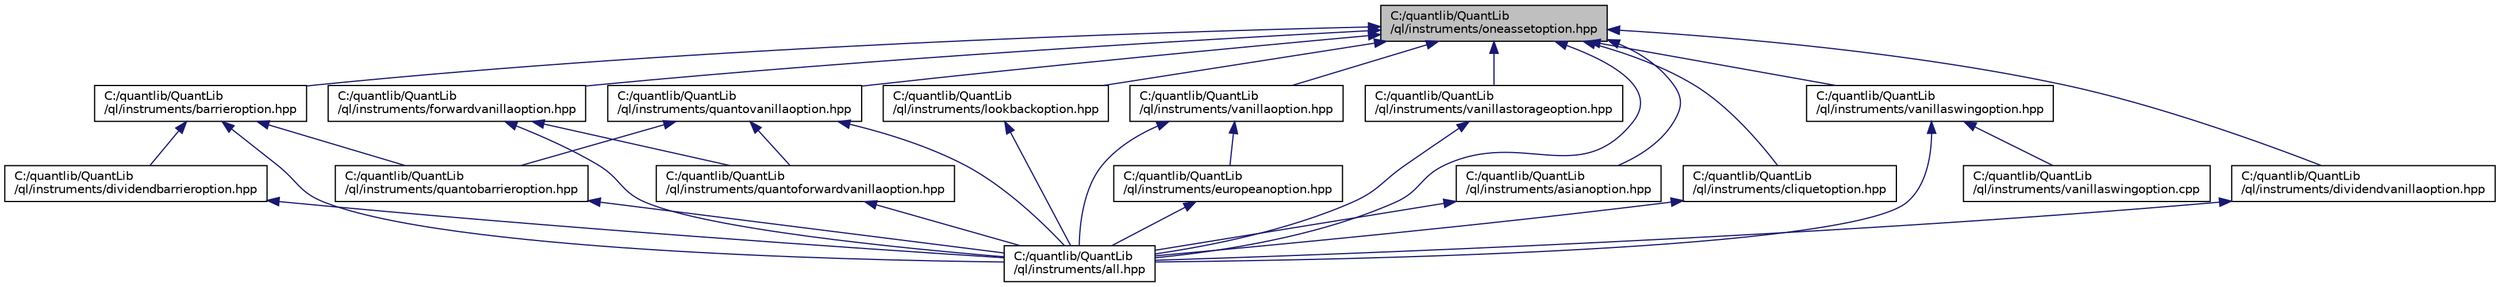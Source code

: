 digraph "C:/quantlib/QuantLib/ql/instruments/oneassetoption.hpp"
{
  edge [fontname="Helvetica",fontsize="10",labelfontname="Helvetica",labelfontsize="10"];
  node [fontname="Helvetica",fontsize="10",shape=record];
  Node1 [label="C:/quantlib/QuantLib\l/ql/instruments/oneassetoption.hpp",height=0.2,width=0.4,color="black", fillcolor="grey75", style="filled", fontcolor="black"];
  Node1 -> Node2 [dir="back",color="midnightblue",fontsize="10",style="solid"];
  Node2 [label="C:/quantlib/QuantLib\l/ql/instruments/all.hpp",height=0.2,width=0.4,color="black", fillcolor="white", style="filled",URL="$all_8hpp_source.html"];
  Node1 -> Node3 [dir="back",color="midnightblue",fontsize="10",style="solid"];
  Node3 [label="C:/quantlib/QuantLib\l/ql/instruments/asianoption.hpp",height=0.2,width=0.4,color="black", fillcolor="white", style="filled",URL="$asianoption_8hpp.html",tooltip="Asian option on a single asset. "];
  Node3 -> Node2 [dir="back",color="midnightblue",fontsize="10",style="solid"];
  Node1 -> Node4 [dir="back",color="midnightblue",fontsize="10",style="solid"];
  Node4 [label="C:/quantlib/QuantLib\l/ql/instruments/barrieroption.hpp",height=0.2,width=0.4,color="black", fillcolor="white", style="filled",URL="$barrieroption_8hpp.html",tooltip="Barrier option on a single asset. "];
  Node4 -> Node2 [dir="back",color="midnightblue",fontsize="10",style="solid"];
  Node4 -> Node5 [dir="back",color="midnightblue",fontsize="10",style="solid"];
  Node5 [label="C:/quantlib/QuantLib\l/ql/instruments/dividendbarrieroption.hpp",height=0.2,width=0.4,color="black", fillcolor="white", style="filled",URL="$dividendbarrieroption_8hpp.html",tooltip="Barrier option on a single asset with discrete dividends. "];
  Node5 -> Node2 [dir="back",color="midnightblue",fontsize="10",style="solid"];
  Node4 -> Node6 [dir="back",color="midnightblue",fontsize="10",style="solid"];
  Node6 [label="C:/quantlib/QuantLib\l/ql/instruments/quantobarrieroption.hpp",height=0.2,width=0.4,color="black", fillcolor="white", style="filled",URL="$quantobarrieroption_8hpp.html",tooltip="Quanto version of a barrier option. "];
  Node6 -> Node2 [dir="back",color="midnightblue",fontsize="10",style="solid"];
  Node1 -> Node7 [dir="back",color="midnightblue",fontsize="10",style="solid"];
  Node7 [label="C:/quantlib/QuantLib\l/ql/instruments/cliquetoption.hpp",height=0.2,width=0.4,color="black", fillcolor="white", style="filled",URL="$cliquetoption_8hpp.html",tooltip="Cliquet option. "];
  Node7 -> Node2 [dir="back",color="midnightblue",fontsize="10",style="solid"];
  Node1 -> Node8 [dir="back",color="midnightblue",fontsize="10",style="solid"];
  Node8 [label="C:/quantlib/QuantLib\l/ql/instruments/dividendvanillaoption.hpp",height=0.2,width=0.4,color="black", fillcolor="white", style="filled",URL="$dividendvanillaoption_8hpp.html",tooltip="Vanilla option on a single asset with discrete dividends. "];
  Node8 -> Node2 [dir="back",color="midnightblue",fontsize="10",style="solid"];
  Node1 -> Node9 [dir="back",color="midnightblue",fontsize="10",style="solid"];
  Node9 [label="C:/quantlib/QuantLib\l/ql/instruments/forwardvanillaoption.hpp",height=0.2,width=0.4,color="black", fillcolor="white", style="filled",URL="$forwardvanillaoption_8hpp.html",tooltip="Forward version of a vanilla option. "];
  Node9 -> Node2 [dir="back",color="midnightblue",fontsize="10",style="solid"];
  Node9 -> Node10 [dir="back",color="midnightblue",fontsize="10",style="solid"];
  Node10 [label="C:/quantlib/QuantLib\l/ql/instruments/quantoforwardvanillaoption.hpp",height=0.2,width=0.4,color="black", fillcolor="white", style="filled",URL="$quantoforwardvanillaoption_8hpp.html",tooltip="Quanto version of a forward vanilla option. "];
  Node10 -> Node2 [dir="back",color="midnightblue",fontsize="10",style="solid"];
  Node1 -> Node11 [dir="back",color="midnightblue",fontsize="10",style="solid"];
  Node11 [label="C:/quantlib/QuantLib\l/ql/instruments/lookbackoption.hpp",height=0.2,width=0.4,color="black", fillcolor="white", style="filled",URL="$lookbackoption_8hpp.html",tooltip="Lookback option on a single asset. "];
  Node11 -> Node2 [dir="back",color="midnightblue",fontsize="10",style="solid"];
  Node1 -> Node12 [dir="back",color="midnightblue",fontsize="10",style="solid"];
  Node12 [label="C:/quantlib/QuantLib\l/ql/instruments/quantovanillaoption.hpp",height=0.2,width=0.4,color="black", fillcolor="white", style="filled",URL="$quantovanillaoption_8hpp.html",tooltip="Quanto version of a vanilla option. "];
  Node12 -> Node2 [dir="back",color="midnightblue",fontsize="10",style="solid"];
  Node12 -> Node6 [dir="back",color="midnightblue",fontsize="10",style="solid"];
  Node12 -> Node10 [dir="back",color="midnightblue",fontsize="10",style="solid"];
  Node1 -> Node13 [dir="back",color="midnightblue",fontsize="10",style="solid"];
  Node13 [label="C:/quantlib/QuantLib\l/ql/instruments/vanillaoption.hpp",height=0.2,width=0.4,color="black", fillcolor="white", style="filled",URL="$vanillaoption_8hpp.html",tooltip="Vanilla option on a single asset. "];
  Node13 -> Node2 [dir="back",color="midnightblue",fontsize="10",style="solid"];
  Node13 -> Node14 [dir="back",color="midnightblue",fontsize="10",style="solid"];
  Node14 [label="C:/quantlib/QuantLib\l/ql/instruments/europeanoption.hpp",height=0.2,width=0.4,color="black", fillcolor="white", style="filled",URL="$europeanoption_8hpp.html",tooltip="European option on a single asset. "];
  Node14 -> Node2 [dir="back",color="midnightblue",fontsize="10",style="solid"];
  Node1 -> Node15 [dir="back",color="midnightblue",fontsize="10",style="solid"];
  Node15 [label="C:/quantlib/QuantLib\l/ql/instruments/vanillastorageoption.hpp",height=0.2,width=0.4,color="black", fillcolor="white", style="filled",URL="$vanillastorageoption_8hpp.html",tooltip="vanilla storage option class "];
  Node15 -> Node2 [dir="back",color="midnightblue",fontsize="10",style="solid"];
  Node1 -> Node16 [dir="back",color="midnightblue",fontsize="10",style="solid"];
  Node16 [label="C:/quantlib/QuantLib\l/ql/instruments/vanillaswingoption.hpp",height=0.2,width=0.4,color="black", fillcolor="white", style="filled",URL="$vanillaswingoption_8hpp.html",tooltip="vanilla swing option class "];
  Node16 -> Node2 [dir="back",color="midnightblue",fontsize="10",style="solid"];
  Node16 -> Node17 [dir="back",color="midnightblue",fontsize="10",style="solid"];
  Node17 [label="C:/quantlib/QuantLib\l/ql/instruments/vanillaswingoption.cpp",height=0.2,width=0.4,color="black", fillcolor="white", style="filled",URL="$vanillaswingoption_8cpp.html",tooltip="vanilla swing option class "];
}
